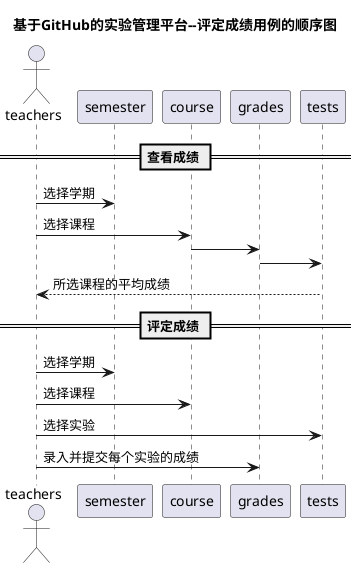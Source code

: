 @startuml
title 基于GitHub的实验管理平台--评定成绩用例的顺序图
actor teachers
== 查看成绩 ==
teachers -> semester: 选择学期
teachers -> course: 选择课程
course -> grades
grades -> tests
tests --> teachers:所选课程的平均成绩
== 评定成绩 ==
teachers -> semester: 选择学期
teachers -> course: 选择课程
teachers -> tests: 选择实验
teachers -> grades : 录入并提交每个实验的成绩
@enduml
